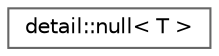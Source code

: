 digraph "类继承关系图"
{
 // LATEX_PDF_SIZE
  bgcolor="transparent";
  edge [fontname=Helvetica,fontsize=10,labelfontname=Helvetica,labelfontsize=10];
  node [fontname=Helvetica,fontsize=10,shape=box,height=0.2,width=0.4];
  rankdir="LR";
  Node0 [id="Node000000",label="detail::null\< T \>",height=0.2,width=0.4,color="grey40", fillcolor="white", style="filled",URL="$structdetail_1_1null.html",tooltip=" "];
}

